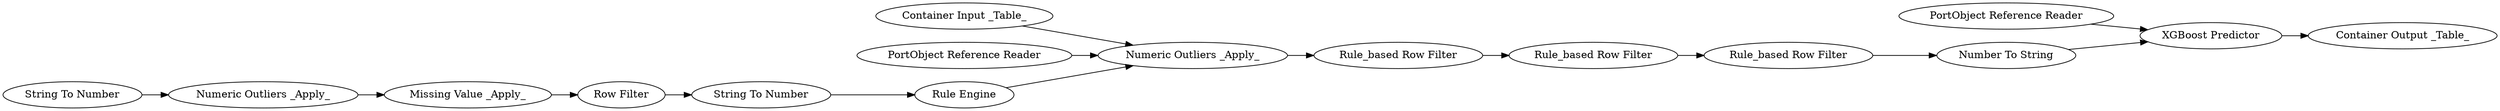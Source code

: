 digraph {
	162 -> 161
	227 -> 235
	235 -> 237
	236 -> 13
	306 -> 236
	234 -> 1214
	13 -> 230
	230 -> 231
	229 -> 162
	237 -> 229
	1213 -> 1214
	1216 -> 236
	231 -> 234
	1214 -> 1161
	161 -> 236
	231 [label="Rule_based Row Filter"]
	306 [label="Container Input _Table_"]
	1216 [label="PortObject Reference Reader"]
	227 [label="String To Number"]
	229 [label="Row Filter"]
	13 [label="Rule_based Row Filter"]
	237 [label="Missing Value _Apply_"]
	235 [label="Numeric Outliers _Apply_"]
	1214 [label="XGBoost Predictor"]
	1161 [label="Container Output _Table_"]
	236 [label="Numeric Outliers _Apply_"]
	161 [label="Rule Engine"]
	230 [label="Rule_based Row Filter"]
	162 [label="String To Number"]
	234 [label="Number To String"]
	1213 [label="PortObject Reference Reader"]
	rankdir=LR
}
